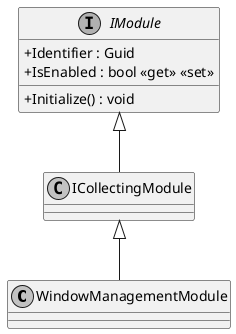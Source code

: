 @startuml
skinparam monochrome true
skinparam classAttributeIconSize 0

class WindowManagementModule {
}

ICollectingModule <|-- WindowManagementModule

interface IModule {
    + Identifier : Guid
    + IsEnabled : bool <<get>> <<set>>
    + Initialize() : void
}

IModule <|-- ICollectingModule
@enduml
